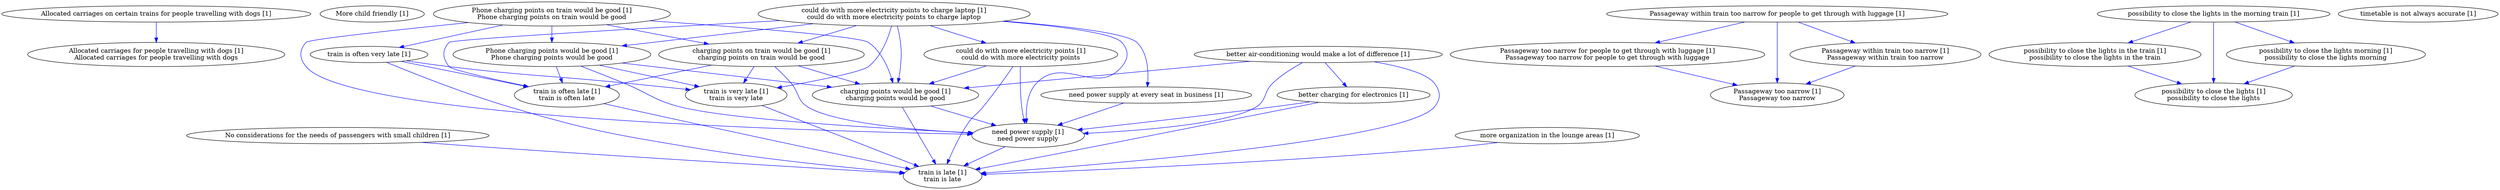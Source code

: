 digraph collapsedGraph {
"Allocated carriages on certain trains for people travelling with dogs [1]""Allocated carriages for people travelling with dogs [1]\nAllocated carriages for people travelling with dogs""More child friendly [1]""No considerations for the needs of passengers with small children [1]""Passageway within train too narrow for people to get through with luggage [1]""Passageway too narrow for people to get through with luggage [1]\nPassageway too narrow for people to get through with luggage""Passageway too narrow [1]\nPassageway too narrow""Passageway within train too narrow [1]\nPassageway within train too narrow""Phone charging points on train would be good [1]\nPhone charging points on train would be good""Phone charging points would be good [1]\nPhone charging points would be good""charging points would be good [1]\ncharging points would be good""charging points on train would be good [1]\ncharging points on train would be good""better air-conditioning would make a lot of difference [1]""better charging for electronics [1]""could do with more electricity points to charge laptop [1]\ncould do with more electricity points to charge laptop""could do with more electricity points [1]\ncould do with more electricity points""more organization in the lounge areas [1]""need power supply at every seat in business [1]""need power supply [1]\nneed power supply""possibility to close the lights in the morning train [1]""possibility to close the lights in the train [1]\npossibility to close the lights in the train""possibility to close the lights [1]\npossibility to close the lights""possibility to close the lights morning [1]\npossibility to close the lights morning""timetable is not always accurate [1]""train is often very late [1]""train is often late [1]\ntrain is often late""train is late [1]\ntrain is late""train is very late [1]\ntrain is very late""Allocated carriages on certain trains for people travelling with dogs [1]" -> "Allocated carriages for people travelling with dogs [1]\nAllocated carriages for people travelling with dogs" [color=blue]
"Passageway within train too narrow for people to get through with luggage [1]" -> "Passageway too narrow for people to get through with luggage [1]\nPassageway too narrow for people to get through with luggage" [color=blue]
"Passageway too narrow for people to get through with luggage [1]\nPassageway too narrow for people to get through with luggage" -> "Passageway too narrow [1]\nPassageway too narrow" [color=blue]
"Passageway within train too narrow for people to get through with luggage [1]" -> "Passageway within train too narrow [1]\nPassageway within train too narrow" [color=blue]
"Passageway within train too narrow [1]\nPassageway within train too narrow" -> "Passageway too narrow [1]\nPassageway too narrow" [color=blue]
"Passageway within train too narrow for people to get through with luggage [1]" -> "Passageway too narrow [1]\nPassageway too narrow" [color=blue]
"Phone charging points on train would be good [1]\nPhone charging points on train would be good" -> "Phone charging points would be good [1]\nPhone charging points would be good" [color=blue]
"Phone charging points would be good [1]\nPhone charging points would be good" -> "charging points would be good [1]\ncharging points would be good" [color=blue]
"Phone charging points on train would be good [1]\nPhone charging points on train would be good" -> "charging points on train would be good [1]\ncharging points on train would be good" [color=blue]
"charging points on train would be good [1]\ncharging points on train would be good" -> "charging points would be good [1]\ncharging points would be good" [color=blue]
"Phone charging points on train would be good [1]\nPhone charging points on train would be good" -> "charging points would be good [1]\ncharging points would be good" [color=blue]
"better air-conditioning would make a lot of difference [1]" -> "charging points would be good [1]\ncharging points would be good" [color=blue]
"better air-conditioning would make a lot of difference [1]" -> "better charging for electronics [1]" [color=blue]
"could do with more electricity points to charge laptop [1]\ncould do with more electricity points to charge laptop" -> "could do with more electricity points [1]\ncould do with more electricity points" [color=blue]
"could do with more electricity points [1]\ncould do with more electricity points" -> "charging points would be good [1]\ncharging points would be good" [color=blue]
"could do with more electricity points to charge laptop [1]\ncould do with more electricity points to charge laptop" -> "charging points on train would be good [1]\ncharging points on train would be good" [color=blue]
"could do with more electricity points to charge laptop [1]\ncould do with more electricity points to charge laptop" -> "Phone charging points would be good [1]\nPhone charging points would be good" [color=blue]
"could do with more electricity points to charge laptop [1]\ncould do with more electricity points to charge laptop" -> "charging points would be good [1]\ncharging points would be good" [color=blue]
"need power supply at every seat in business [1]" -> "need power supply [1]\nneed power supply" [color=blue]
"charging points would be good [1]\ncharging points would be good" -> "need power supply [1]\nneed power supply" [color=blue]
"better charging for electronics [1]" -> "need power supply [1]\nneed power supply" [color=blue]
"better air-conditioning would make a lot of difference [1]" -> "need power supply [1]\nneed power supply" [color=blue]
"could do with more electricity points [1]\ncould do with more electricity points" -> "need power supply [1]\nneed power supply" [color=blue]
"could do with more electricity points to charge laptop [1]\ncould do with more electricity points to charge laptop" -> "need power supply at every seat in business [1]" [color=blue]
"Phone charging points on train would be good [1]\nPhone charging points on train would be good" -> "need power supply [1]\nneed power supply" [color=blue]
"Phone charging points would be good [1]\nPhone charging points would be good" -> "need power supply [1]\nneed power supply" [color=blue]
"charging points on train would be good [1]\ncharging points on train would be good" -> "need power supply [1]\nneed power supply" [color=blue]
"could do with more electricity points to charge laptop [1]\ncould do with more electricity points to charge laptop" -> "need power supply [1]\nneed power supply" [color=blue]
"possibility to close the lights in the morning train [1]" -> "possibility to close the lights in the train [1]\npossibility to close the lights in the train" [color=blue]
"possibility to close the lights in the train [1]\npossibility to close the lights in the train" -> "possibility to close the lights [1]\npossibility to close the lights" [color=blue]
"possibility to close the lights in the morning train [1]" -> "possibility to close the lights morning [1]\npossibility to close the lights morning" [color=blue]
"possibility to close the lights morning [1]\npossibility to close the lights morning" -> "possibility to close the lights [1]\npossibility to close the lights" [color=blue]
"possibility to close the lights in the morning train [1]" -> "possibility to close the lights [1]\npossibility to close the lights" [color=blue]
"train is often very late [1]" -> "train is often late [1]\ntrain is often late" [color=blue]
"train is often late [1]\ntrain is often late" -> "train is late [1]\ntrain is late" [color=blue]
"train is often very late [1]" -> "train is very late [1]\ntrain is very late" [color=blue]
"train is very late [1]\ntrain is very late" -> "train is late [1]\ntrain is late" [color=blue]
"train is often very late [1]" -> "train is late [1]\ntrain is late" [color=blue]
"charging points would be good [1]\ncharging points would be good" -> "train is late [1]\ntrain is late" [color=blue]
"charging points on train would be good [1]\ncharging points on train would be good" -> "train is often late [1]\ntrain is often late" [color=blue]
"charging points on train would be good [1]\ncharging points on train would be good" -> "train is very late [1]\ntrain is very late" [color=blue]
"Phone charging points would be good [1]\nPhone charging points would be good" -> "train is often late [1]\ntrain is often late" [color=blue]
"Phone charging points would be good [1]\nPhone charging points would be good" -> "train is very late [1]\ntrain is very late" [color=blue]
"Phone charging points on train would be good [1]\nPhone charging points on train would be good" -> "train is often very late [1]" [color=blue]
"better charging for electronics [1]" -> "train is late [1]\ntrain is late" [color=blue]
"need power supply [1]\nneed power supply" -> "train is late [1]\ntrain is late" [color=blue]
"better air-conditioning would make a lot of difference [1]" -> "train is late [1]\ntrain is late" [color=blue]
"more organization in the lounge areas [1]" -> "train is late [1]\ntrain is late" [color=blue]
"could do with more electricity points [1]\ncould do with more electricity points" -> "train is late [1]\ntrain is late" [color=blue]
"could do with more electricity points to charge laptop [1]\ncould do with more electricity points to charge laptop" -> "train is often late [1]\ntrain is often late" [color=blue]
"could do with more electricity points to charge laptop [1]\ncould do with more electricity points to charge laptop" -> "train is very late [1]\ntrain is very late" [color=blue]
"No considerations for the needs of passengers with small children [1]" -> "train is late [1]\ntrain is late" [color=blue]
}